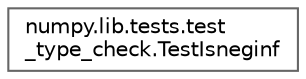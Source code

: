 digraph "Graphical Class Hierarchy"
{
 // LATEX_PDF_SIZE
  bgcolor="transparent";
  edge [fontname=Helvetica,fontsize=10,labelfontname=Helvetica,labelfontsize=10];
  node [fontname=Helvetica,fontsize=10,shape=box,height=0.2,width=0.4];
  rankdir="LR";
  Node0 [id="Node000000",label="numpy.lib.tests.test\l_type_check.TestIsneginf",height=0.2,width=0.4,color="grey40", fillcolor="white", style="filled",URL="$d3/deb/classnumpy_1_1lib_1_1tests_1_1test__type__check_1_1TestIsneginf.html",tooltip=" "];
}
